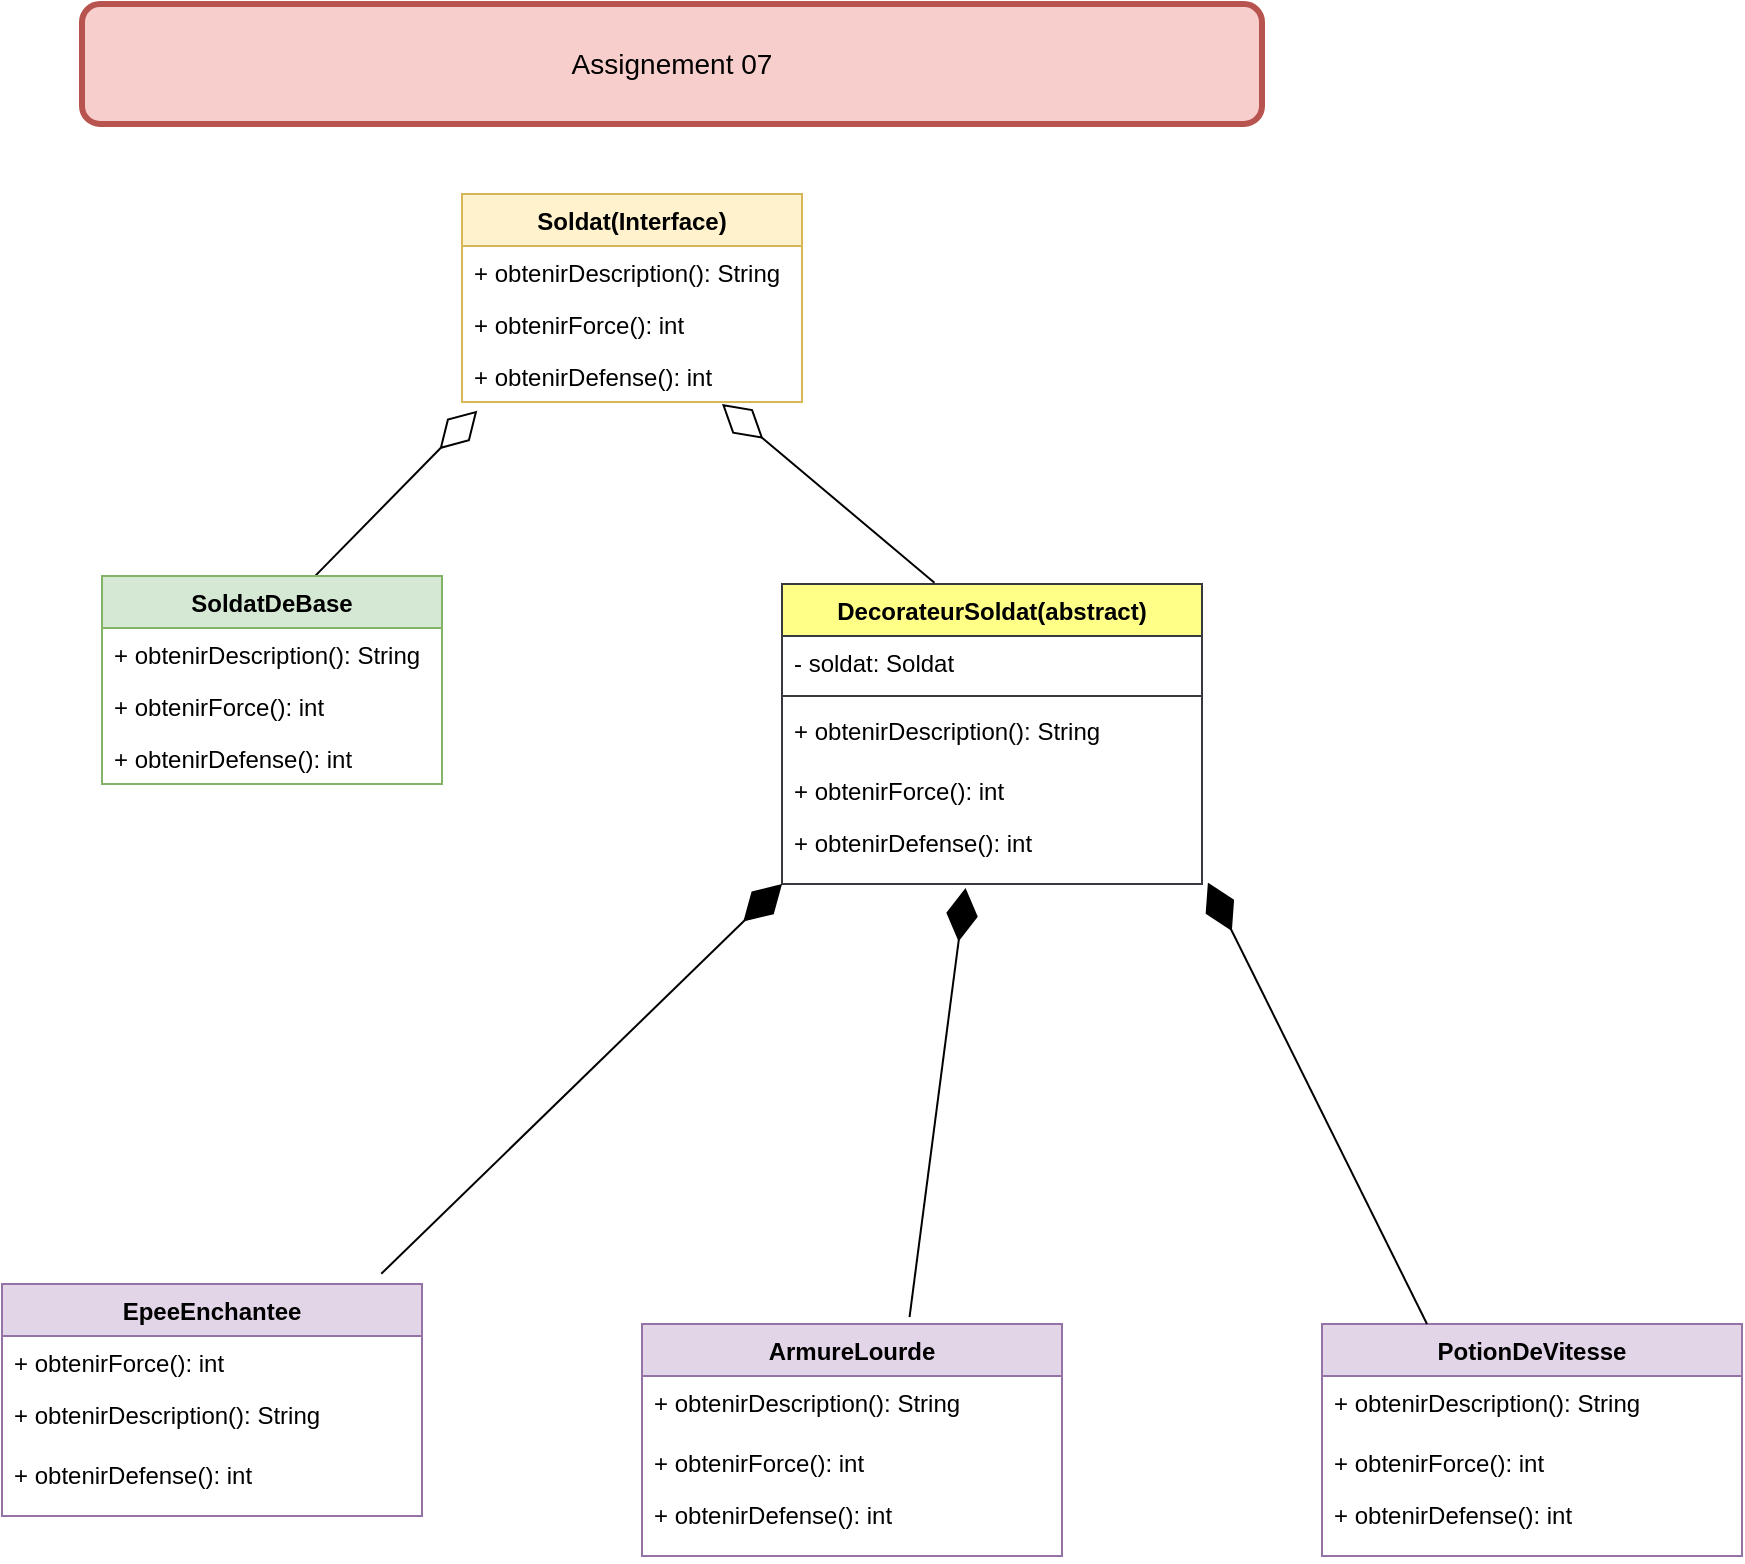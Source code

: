 <mxfile version="28.0.4">
  <diagram name="Page-1" id="lZQ3J0PK2U0jW57qhNPs">
    <mxGraphModel dx="2817" dy="716" grid="1" gridSize="10" guides="1" tooltips="1" connect="1" arrows="1" fold="1" page="1" pageScale="1" pageWidth="1654" pageHeight="1169" math="0" shadow="0">
      <root>
        <mxCell id="0" />
        <mxCell id="1" parent="0" />
        <mxCell id="DZK6iMkY0cH2o8_l7LUX-1" value="DecorateurSoldat(abstract)" style="swimlane;fontStyle=1;align=center;verticalAlign=top;childLayout=stackLayout;horizontal=1;startSize=26;horizontalStack=0;resizeParent=1;resizeParentMax=0;resizeLast=0;collapsible=1;marginBottom=0;whiteSpace=wrap;html=1;fillColor=#ffff88;strokeColor=#36393d;" parent="1" vertex="1">
          <mxGeometry x="210" y="1260" width="210" height="150" as="geometry" />
        </mxCell>
        <mxCell id="DZK6iMkY0cH2o8_l7LUX-3" value="- soldat: Soldat" style="text;strokeColor=none;fillColor=none;align=left;verticalAlign=top;spacingLeft=4;spacingRight=4;overflow=hidden;rotatable=0;points=[[0,0.5],[1,0.5]];portConstraint=eastwest;whiteSpace=wrap;html=1;" parent="DZK6iMkY0cH2o8_l7LUX-1" vertex="1">
          <mxGeometry y="26" width="210" height="26" as="geometry" />
        </mxCell>
        <mxCell id="DZK6iMkY0cH2o8_l7LUX-5" value="" style="line;strokeWidth=1;fillColor=none;align=left;verticalAlign=middle;spacingTop=-1;spacingLeft=3;spacingRight=3;rotatable=0;labelPosition=right;points=[];portConstraint=eastwest;strokeColor=inherit;" parent="DZK6iMkY0cH2o8_l7LUX-1" vertex="1">
          <mxGeometry y="52" width="210" height="8" as="geometry" />
        </mxCell>
        <mxCell id="DZK6iMkY0cH2o8_l7LUX-6" value="+ obtenirDescription(): String" style="text;strokeColor=none;fillColor=none;align=left;verticalAlign=top;spacingLeft=4;spacingRight=4;overflow=hidden;rotatable=0;points=[[0,0.5],[1,0.5]];portConstraint=eastwest;whiteSpace=wrap;html=1;" parent="DZK6iMkY0cH2o8_l7LUX-1" vertex="1">
          <mxGeometry y="60" width="210" height="30" as="geometry" />
        </mxCell>
        <mxCell id="DZK6iMkY0cH2o8_l7LUX-7" value="+ obtenirForce(): int" style="text;strokeColor=none;fillColor=none;align=left;verticalAlign=top;spacingLeft=4;spacingRight=4;overflow=hidden;rotatable=0;points=[[0,0.5],[1,0.5]];portConstraint=eastwest;whiteSpace=wrap;html=1;" parent="DZK6iMkY0cH2o8_l7LUX-1" vertex="1">
          <mxGeometry y="90" width="210" height="26" as="geometry" />
        </mxCell>
        <mxCell id="K7NVsZmxyB2cskIGeQMV-19" value="+ obtenirDefense(): int" style="text;strokeColor=none;fillColor=none;align=left;verticalAlign=top;spacingLeft=4;spacingRight=4;overflow=hidden;rotatable=0;points=[[0,0.5],[1,0.5]];portConstraint=eastwest;whiteSpace=wrap;html=1;" vertex="1" parent="DZK6iMkY0cH2o8_l7LUX-1">
          <mxGeometry y="116" width="210" height="34" as="geometry" />
        </mxCell>
        <mxCell id="DZK6iMkY0cH2o8_l7LUX-24" value="Soldat(Interface)" style="swimlane;fontStyle=1;align=center;verticalAlign=top;childLayout=stackLayout;horizontal=1;startSize=26;horizontalStack=0;resizeParent=1;resizeParentMax=0;resizeLast=0;collapsible=1;marginBottom=0;whiteSpace=wrap;html=1;fillColor=#fff2cc;strokeColor=#d6b656;" parent="1" vertex="1">
          <mxGeometry x="50" y="1065" width="170" height="104" as="geometry" />
        </mxCell>
        <mxCell id="DZK6iMkY0cH2o8_l7LUX-27" value="+ obtenirDescription(): String" style="text;strokeColor=none;fillColor=none;align=left;verticalAlign=top;spacingLeft=4;spacingRight=4;overflow=hidden;rotatable=0;points=[[0,0.5],[1,0.5]];portConstraint=eastwest;whiteSpace=wrap;html=1;" parent="DZK6iMkY0cH2o8_l7LUX-24" vertex="1">
          <mxGeometry y="26" width="170" height="26" as="geometry" />
        </mxCell>
        <mxCell id="K7NVsZmxyB2cskIGeQMV-21" value="+ obtenirForce(): int" style="text;strokeColor=none;fillColor=none;align=left;verticalAlign=top;spacingLeft=4;spacingRight=4;overflow=hidden;rotatable=0;points=[[0,0.5],[1,0.5]];portConstraint=eastwest;whiteSpace=wrap;html=1;" vertex="1" parent="DZK6iMkY0cH2o8_l7LUX-24">
          <mxGeometry y="52" width="170" height="26" as="geometry" />
        </mxCell>
        <mxCell id="K7NVsZmxyB2cskIGeQMV-22" value="+ obtenirDefense(): int" style="text;strokeColor=none;fillColor=none;align=left;verticalAlign=top;spacingLeft=4;spacingRight=4;overflow=hidden;rotatable=0;points=[[0,0.5],[1,0.5]];portConstraint=eastwest;whiteSpace=wrap;html=1;" vertex="1" parent="DZK6iMkY0cH2o8_l7LUX-24">
          <mxGeometry y="78" width="170" height="26" as="geometry" />
        </mxCell>
        <mxCell id="DZK6iMkY0cH2o8_l7LUX-40" value="&lt;font style=&quot;font-size: 14px;&quot;&gt;Assignement 07&lt;/font&gt;" style="rounded=1;whiteSpace=wrap;html=1;strokeWidth=3;fillColor=#f8cecc;strokeColor=#b85450;" parent="1" vertex="1">
          <mxGeometry x="-140" y="970" width="590" height="60" as="geometry" />
        </mxCell>
        <mxCell id="DZK6iMkY0cH2o8_l7LUX-117" value="" style="endArrow=diamondThin;endFill=0;endSize=24;html=1;rounded=0;exitX=1;exitY=0.5;exitDx=0;exitDy=0;entryX=0.045;entryY=1.167;entryDx=0;entryDy=0;entryPerimeter=0;" parent="1" target="K7NVsZmxyB2cskIGeQMV-22" edge="1">
          <mxGeometry width="160" relative="1" as="geometry">
            <mxPoint x="-30" y="1262.67" as="sourcePoint" />
            <mxPoint x="50" y="1150" as="targetPoint" />
          </mxGeometry>
        </mxCell>
        <mxCell id="K7NVsZmxyB2cskIGeQMV-9" value="" style="endArrow=diamondThin;endFill=1;endSize=24;html=1;rounded=0;exitX=0.903;exitY=-0.044;exitDx=0;exitDy=0;entryX=0.029;entryY=0.303;entryDx=0;entryDy=0;entryPerimeter=0;exitPerimeter=0;" edge="1" parent="1" source="K7NVsZmxyB2cskIGeQMV-36">
          <mxGeometry width="160" relative="1" as="geometry">
            <mxPoint x="75.94" y="1437.17" as="sourcePoint" />
            <mxPoint x="210.0" y="1410.002" as="targetPoint" />
          </mxGeometry>
        </mxCell>
        <mxCell id="K7NVsZmxyB2cskIGeQMV-23" value="SoldatDeBase" style="swimlane;fontStyle=1;align=center;verticalAlign=top;childLayout=stackLayout;horizontal=1;startSize=26;horizontalStack=0;resizeParent=1;resizeParentMax=0;resizeLast=0;collapsible=1;marginBottom=0;whiteSpace=wrap;html=1;fillColor=#d5e8d4;strokeColor=#82b366;" vertex="1" parent="1">
          <mxGeometry x="-130" y="1256" width="170" height="104" as="geometry" />
        </mxCell>
        <mxCell id="K7NVsZmxyB2cskIGeQMV-24" value="+ obtenirDescription(): String" style="text;strokeColor=none;fillColor=none;align=left;verticalAlign=top;spacingLeft=4;spacingRight=4;overflow=hidden;rotatable=0;points=[[0,0.5],[1,0.5]];portConstraint=eastwest;whiteSpace=wrap;html=1;" vertex="1" parent="K7NVsZmxyB2cskIGeQMV-23">
          <mxGeometry y="26" width="170" height="26" as="geometry" />
        </mxCell>
        <mxCell id="K7NVsZmxyB2cskIGeQMV-25" value="+ obtenirForce(): int" style="text;strokeColor=none;fillColor=none;align=left;verticalAlign=top;spacingLeft=4;spacingRight=4;overflow=hidden;rotatable=0;points=[[0,0.5],[1,0.5]];portConstraint=eastwest;whiteSpace=wrap;html=1;" vertex="1" parent="K7NVsZmxyB2cskIGeQMV-23">
          <mxGeometry y="52" width="170" height="26" as="geometry" />
        </mxCell>
        <mxCell id="K7NVsZmxyB2cskIGeQMV-26" value="+ obtenirDefense(): int" style="text;strokeColor=none;fillColor=none;align=left;verticalAlign=top;spacingLeft=4;spacingRight=4;overflow=hidden;rotatable=0;points=[[0,0.5],[1,0.5]];portConstraint=eastwest;whiteSpace=wrap;html=1;" vertex="1" parent="K7NVsZmxyB2cskIGeQMV-23">
          <mxGeometry y="78" width="170" height="26" as="geometry" />
        </mxCell>
        <mxCell id="K7NVsZmxyB2cskIGeQMV-27" value="ArmureLourde" style="swimlane;fontStyle=1;align=center;verticalAlign=top;childLayout=stackLayout;horizontal=1;startSize=26;horizontalStack=0;resizeParent=1;resizeParentMax=0;resizeLast=0;collapsible=1;marginBottom=0;whiteSpace=wrap;html=1;fillColor=#e1d5e7;strokeColor=#9673a6;" vertex="1" parent="1">
          <mxGeometry x="140" y="1630" width="210" height="116" as="geometry" />
        </mxCell>
        <mxCell id="K7NVsZmxyB2cskIGeQMV-30" value="+ obtenirDescription(): String" style="text;strokeColor=none;fillColor=none;align=left;verticalAlign=top;spacingLeft=4;spacingRight=4;overflow=hidden;rotatable=0;points=[[0,0.5],[1,0.5]];portConstraint=eastwest;whiteSpace=wrap;html=1;" vertex="1" parent="K7NVsZmxyB2cskIGeQMV-27">
          <mxGeometry y="26" width="210" height="30" as="geometry" />
        </mxCell>
        <mxCell id="K7NVsZmxyB2cskIGeQMV-44" value="+ obtenirForce(): int" style="text;strokeColor=none;fillColor=none;align=left;verticalAlign=top;spacingLeft=4;spacingRight=4;overflow=hidden;rotatable=0;points=[[0,0.5],[1,0.5]];portConstraint=eastwest;whiteSpace=wrap;html=1;" vertex="1" parent="K7NVsZmxyB2cskIGeQMV-27">
          <mxGeometry y="56" width="210" height="26" as="geometry" />
        </mxCell>
        <mxCell id="K7NVsZmxyB2cskIGeQMV-32" value="+ obtenirDefense(): int" style="text;strokeColor=none;fillColor=none;align=left;verticalAlign=top;spacingLeft=4;spacingRight=4;overflow=hidden;rotatable=0;points=[[0,0.5],[1,0.5]];portConstraint=eastwest;whiteSpace=wrap;html=1;" vertex="1" parent="K7NVsZmxyB2cskIGeQMV-27">
          <mxGeometry y="82" width="210" height="34" as="geometry" />
        </mxCell>
        <mxCell id="K7NVsZmxyB2cskIGeQMV-33" value="PotionDeVitesse" style="swimlane;fontStyle=1;align=center;verticalAlign=top;childLayout=stackLayout;horizontal=1;startSize=26;horizontalStack=0;resizeParent=1;resizeParentMax=0;resizeLast=0;collapsible=1;marginBottom=0;whiteSpace=wrap;html=1;fillColor=#e1d5e7;strokeColor=#9673a6;" vertex="1" parent="1">
          <mxGeometry x="480" y="1630" width="210" height="116" as="geometry" />
        </mxCell>
        <mxCell id="K7NVsZmxyB2cskIGeQMV-34" value="+ obtenirDescription(): String" style="text;strokeColor=none;fillColor=none;align=left;verticalAlign=top;spacingLeft=4;spacingRight=4;overflow=hidden;rotatable=0;points=[[0,0.5],[1,0.5]];portConstraint=eastwest;whiteSpace=wrap;html=1;" vertex="1" parent="K7NVsZmxyB2cskIGeQMV-33">
          <mxGeometry y="26" width="210" height="30" as="geometry" />
        </mxCell>
        <mxCell id="K7NVsZmxyB2cskIGeQMV-45" value="+ obtenirForce(): int" style="text;strokeColor=none;fillColor=none;align=left;verticalAlign=top;spacingLeft=4;spacingRight=4;overflow=hidden;rotatable=0;points=[[0,0.5],[1,0.5]];portConstraint=eastwest;whiteSpace=wrap;html=1;" vertex="1" parent="K7NVsZmxyB2cskIGeQMV-33">
          <mxGeometry y="56" width="210" height="26" as="geometry" />
        </mxCell>
        <mxCell id="K7NVsZmxyB2cskIGeQMV-35" value="+ obtenirDefense(): int" style="text;strokeColor=none;fillColor=none;align=left;verticalAlign=top;spacingLeft=4;spacingRight=4;overflow=hidden;rotatable=0;points=[[0,0.5],[1,0.5]];portConstraint=eastwest;whiteSpace=wrap;html=1;" vertex="1" parent="K7NVsZmxyB2cskIGeQMV-33">
          <mxGeometry y="82" width="210" height="34" as="geometry" />
        </mxCell>
        <mxCell id="K7NVsZmxyB2cskIGeQMV-36" value="EpeeEnchantee" style="swimlane;fontStyle=1;align=center;verticalAlign=top;childLayout=stackLayout;horizontal=1;startSize=26;horizontalStack=0;resizeParent=1;resizeParentMax=0;resizeLast=0;collapsible=1;marginBottom=0;whiteSpace=wrap;html=1;fillColor=#e1d5e7;strokeColor=#9673a6;" vertex="1" parent="1">
          <mxGeometry x="-180" y="1610" width="210" height="116" as="geometry" />
        </mxCell>
        <mxCell id="K7NVsZmxyB2cskIGeQMV-43" value="+ obtenirForce(): int" style="text;strokeColor=none;fillColor=none;align=left;verticalAlign=top;spacingLeft=4;spacingRight=4;overflow=hidden;rotatable=0;points=[[0,0.5],[1,0.5]];portConstraint=eastwest;whiteSpace=wrap;html=1;" vertex="1" parent="K7NVsZmxyB2cskIGeQMV-36">
          <mxGeometry y="26" width="210" height="26" as="geometry" />
        </mxCell>
        <mxCell id="K7NVsZmxyB2cskIGeQMV-37" value="+ obtenirDescription(): String" style="text;strokeColor=none;fillColor=none;align=left;verticalAlign=top;spacingLeft=4;spacingRight=4;overflow=hidden;rotatable=0;points=[[0,0.5],[1,0.5]];portConstraint=eastwest;whiteSpace=wrap;html=1;" vertex="1" parent="K7NVsZmxyB2cskIGeQMV-36">
          <mxGeometry y="52" width="210" height="30" as="geometry" />
        </mxCell>
        <mxCell id="K7NVsZmxyB2cskIGeQMV-38" value="+ obtenirDefense(): int" style="text;strokeColor=none;fillColor=none;align=left;verticalAlign=top;spacingLeft=4;spacingRight=4;overflow=hidden;rotatable=0;points=[[0,0.5],[1,0.5]];portConstraint=eastwest;whiteSpace=wrap;html=1;" vertex="1" parent="K7NVsZmxyB2cskIGeQMV-36">
          <mxGeometry y="82" width="210" height="34" as="geometry" />
        </mxCell>
        <mxCell id="K7NVsZmxyB2cskIGeQMV-40" value="" style="endArrow=diamondThin;endFill=0;endSize=24;html=1;rounded=0;exitX=0.363;exitY=-0.004;exitDx=0;exitDy=0;exitPerimeter=0;" edge="1" parent="1" source="DZK6iMkY0cH2o8_l7LUX-1">
          <mxGeometry width="160" relative="1" as="geometry">
            <mxPoint x="140" y="1240" as="sourcePoint" />
            <mxPoint x="180" y="1170" as="targetPoint" />
          </mxGeometry>
        </mxCell>
        <mxCell id="K7NVsZmxyB2cskIGeQMV-41" value="" style="endArrow=diamondThin;endFill=1;endSize=24;html=1;rounded=0;entryX=0.437;entryY=1.059;entryDx=0;entryDy=0;entryPerimeter=0;exitX=0.637;exitY=-0.03;exitDx=0;exitDy=0;exitPerimeter=0;" edge="1" parent="1" source="K7NVsZmxyB2cskIGeQMV-27" target="K7NVsZmxyB2cskIGeQMV-19">
          <mxGeometry width="160" relative="1" as="geometry">
            <mxPoint x="270" y="1470" as="sourcePoint" />
            <mxPoint x="460.0" y="1500" as="targetPoint" />
          </mxGeometry>
        </mxCell>
        <mxCell id="K7NVsZmxyB2cskIGeQMV-42" value="" style="endArrow=diamondThin;endFill=1;endSize=24;html=1;rounded=0;exitX=0.25;exitY=0;exitDx=0;exitDy=0;entryX=1.014;entryY=0.98;entryDx=0;entryDy=0;entryPerimeter=0;" edge="1" parent="1" source="K7NVsZmxyB2cskIGeQMV-33" target="K7NVsZmxyB2cskIGeQMV-19">
          <mxGeometry width="160" relative="1" as="geometry">
            <mxPoint x="380" y="1515.998" as="sourcePoint" />
            <mxPoint x="620" y="1450" as="targetPoint" />
          </mxGeometry>
        </mxCell>
      </root>
    </mxGraphModel>
  </diagram>
</mxfile>
